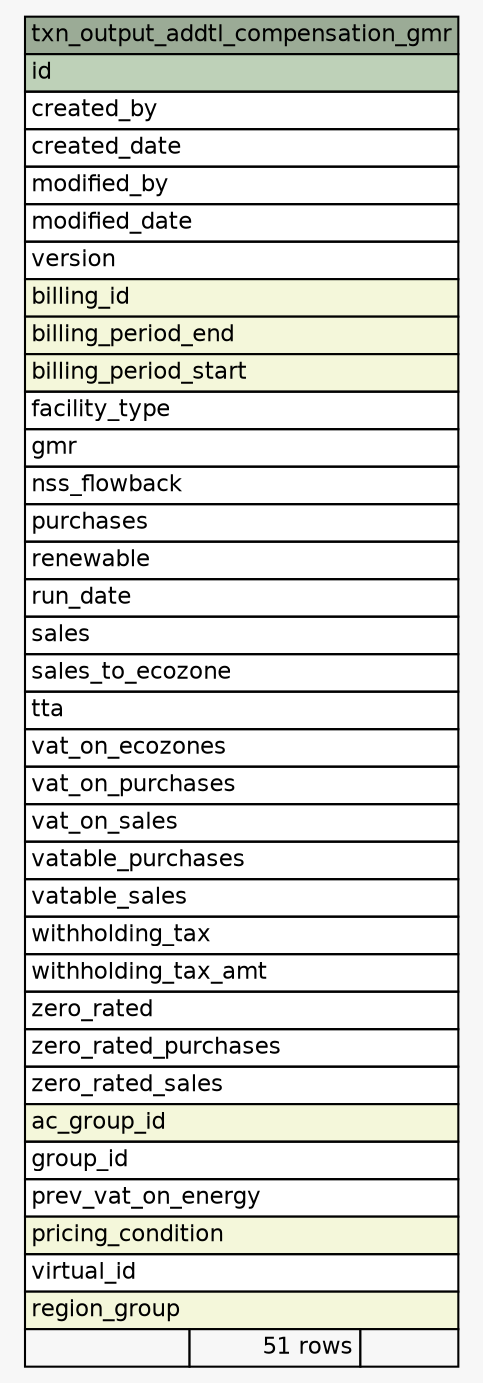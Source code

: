 // dot 2.36.0 on Mac OS X 10.12.6
// SchemaSpy rev 590
digraph "txn_output_addtl_compensation_gmr" {
  graph [
    rankdir="RL"
    bgcolor="#f7f7f7"
    nodesep="0.18"
    ranksep="0.46"
    fontname="Helvetica"
    fontsize="11"
  ];
  node [
    fontname="Helvetica"
    fontsize="11"
    shape="plaintext"
  ];
  edge [
    arrowsize="0.8"
  ];
  "txn_output_addtl_compensation_gmr" [
    label=<
    <TABLE BORDER="0" CELLBORDER="1" CELLSPACING="0" BGCOLOR="#ffffff">
      <TR><TD COLSPAN="3" BGCOLOR="#9bab96" ALIGN="CENTER">txn_output_addtl_compensation_gmr</TD></TR>
      <TR><TD PORT="id" COLSPAN="3" BGCOLOR="#bed1b8" ALIGN="LEFT">id</TD></TR>
      <TR><TD PORT="created_by" COLSPAN="3" ALIGN="LEFT">created_by</TD></TR>
      <TR><TD PORT="created_date" COLSPAN="3" ALIGN="LEFT">created_date</TD></TR>
      <TR><TD PORT="modified_by" COLSPAN="3" ALIGN="LEFT">modified_by</TD></TR>
      <TR><TD PORT="modified_date" COLSPAN="3" ALIGN="LEFT">modified_date</TD></TR>
      <TR><TD PORT="version" COLSPAN="3" ALIGN="LEFT">version</TD></TR>
      <TR><TD PORT="billing_id" COLSPAN="3" BGCOLOR="#f4f7da" ALIGN="LEFT">billing_id</TD></TR>
      <TR><TD PORT="billing_period_end" COLSPAN="3" BGCOLOR="#f4f7da" ALIGN="LEFT">billing_period_end</TD></TR>
      <TR><TD PORT="billing_period_start" COLSPAN="3" BGCOLOR="#f4f7da" ALIGN="LEFT">billing_period_start</TD></TR>
      <TR><TD PORT="facility_type" COLSPAN="3" ALIGN="LEFT">facility_type</TD></TR>
      <TR><TD PORT="gmr" COLSPAN="3" ALIGN="LEFT">gmr</TD></TR>
      <TR><TD PORT="nss_flowback" COLSPAN="3" ALIGN="LEFT">nss_flowback</TD></TR>
      <TR><TD PORT="purchases" COLSPAN="3" ALIGN="LEFT">purchases</TD></TR>
      <TR><TD PORT="renewable" COLSPAN="3" ALIGN="LEFT">renewable</TD></TR>
      <TR><TD PORT="run_date" COLSPAN="3" ALIGN="LEFT">run_date</TD></TR>
      <TR><TD PORT="sales" COLSPAN="3" ALIGN="LEFT">sales</TD></TR>
      <TR><TD PORT="sales_to_ecozone" COLSPAN="3" ALIGN="LEFT">sales_to_ecozone</TD></TR>
      <TR><TD PORT="tta" COLSPAN="3" ALIGN="LEFT">tta</TD></TR>
      <TR><TD PORT="vat_on_ecozones" COLSPAN="3" ALIGN="LEFT">vat_on_ecozones</TD></TR>
      <TR><TD PORT="vat_on_purchases" COLSPAN="3" ALIGN="LEFT">vat_on_purchases</TD></TR>
      <TR><TD PORT="vat_on_sales" COLSPAN="3" ALIGN="LEFT">vat_on_sales</TD></TR>
      <TR><TD PORT="vatable_purchases" COLSPAN="3" ALIGN="LEFT">vatable_purchases</TD></TR>
      <TR><TD PORT="vatable_sales" COLSPAN="3" ALIGN="LEFT">vatable_sales</TD></TR>
      <TR><TD PORT="withholding_tax" COLSPAN="3" ALIGN="LEFT">withholding_tax</TD></TR>
      <TR><TD PORT="withholding_tax_amt" COLSPAN="3" ALIGN="LEFT">withholding_tax_amt</TD></TR>
      <TR><TD PORT="zero_rated" COLSPAN="3" ALIGN="LEFT">zero_rated</TD></TR>
      <TR><TD PORT="zero_rated_purchases" COLSPAN="3" ALIGN="LEFT">zero_rated_purchases</TD></TR>
      <TR><TD PORT="zero_rated_sales" COLSPAN="3" ALIGN="LEFT">zero_rated_sales</TD></TR>
      <TR><TD PORT="ac_group_id" COLSPAN="3" BGCOLOR="#f4f7da" ALIGN="LEFT">ac_group_id</TD></TR>
      <TR><TD PORT="group_id" COLSPAN="3" ALIGN="LEFT">group_id</TD></TR>
      <TR><TD PORT="prev_vat_on_energy" COLSPAN="3" ALIGN="LEFT">prev_vat_on_energy</TD></TR>
      <TR><TD PORT="pricing_condition" COLSPAN="3" BGCOLOR="#f4f7da" ALIGN="LEFT">pricing_condition</TD></TR>
      <TR><TD PORT="virtual_id" COLSPAN="3" ALIGN="LEFT">virtual_id</TD></TR>
      <TR><TD PORT="region_group" COLSPAN="3" BGCOLOR="#f4f7da" ALIGN="LEFT">region_group</TD></TR>
      <TR><TD ALIGN="LEFT" BGCOLOR="#f7f7f7">  </TD><TD ALIGN="RIGHT" BGCOLOR="#f7f7f7">51 rows</TD><TD ALIGN="RIGHT" BGCOLOR="#f7f7f7">  </TD></TR>
    </TABLE>>
    URL="tables/txn_output_addtl_compensation_gmr.html"
    tooltip="txn_output_addtl_compensation_gmr"
  ];
}
